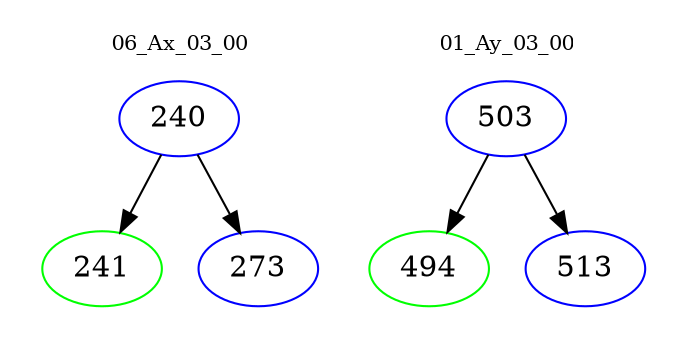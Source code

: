 digraph{
subgraph cluster_0 {
color = white
label = "06_Ax_03_00";
fontsize=10;
T0_240 [label="240", color="blue"]
T0_240 -> T0_241 [color="black"]
T0_241 [label="241", color="green"]
T0_240 -> T0_273 [color="black"]
T0_273 [label="273", color="blue"]
}
subgraph cluster_1 {
color = white
label = "01_Ay_03_00";
fontsize=10;
T1_503 [label="503", color="blue"]
T1_503 -> T1_494 [color="black"]
T1_494 [label="494", color="green"]
T1_503 -> T1_513 [color="black"]
T1_513 [label="513", color="blue"]
}
}
